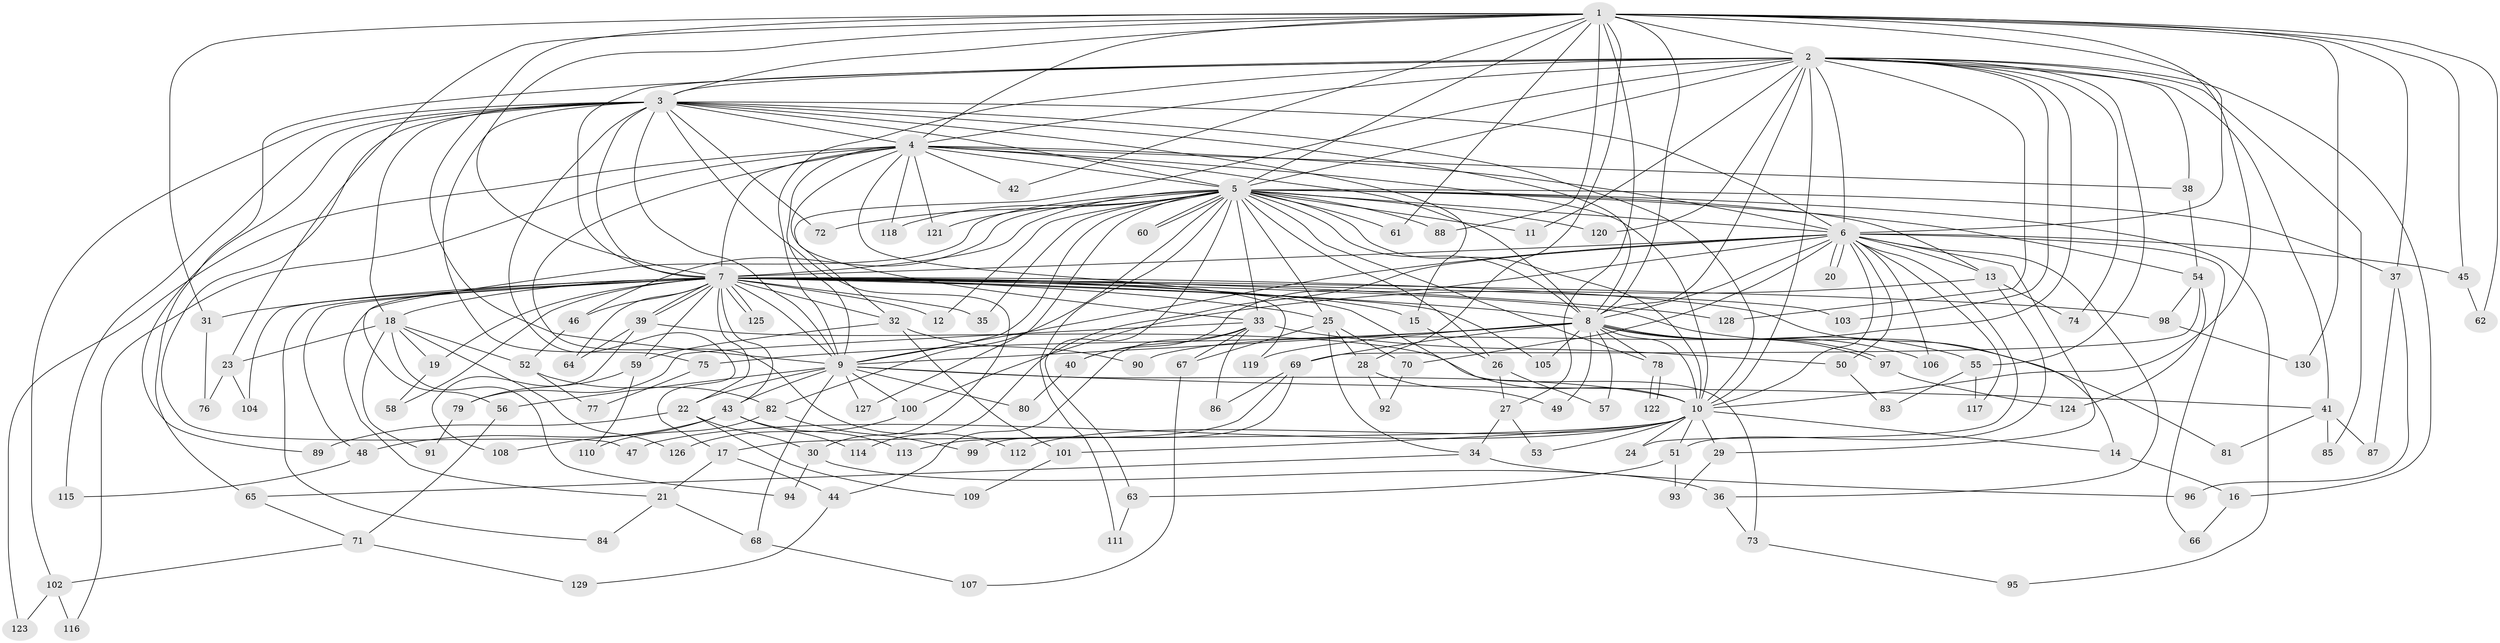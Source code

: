 // Generated by graph-tools (version 1.1) at 2025/01/03/09/25 03:01:36]
// undirected, 130 vertices, 285 edges
graph export_dot {
graph [start="1"]
  node [color=gray90,style=filled];
  1;
  2;
  3;
  4;
  5;
  6;
  7;
  8;
  9;
  10;
  11;
  12;
  13;
  14;
  15;
  16;
  17;
  18;
  19;
  20;
  21;
  22;
  23;
  24;
  25;
  26;
  27;
  28;
  29;
  30;
  31;
  32;
  33;
  34;
  35;
  36;
  37;
  38;
  39;
  40;
  41;
  42;
  43;
  44;
  45;
  46;
  47;
  48;
  49;
  50;
  51;
  52;
  53;
  54;
  55;
  56;
  57;
  58;
  59;
  60;
  61;
  62;
  63;
  64;
  65;
  66;
  67;
  68;
  69;
  70;
  71;
  72;
  73;
  74;
  75;
  76;
  77;
  78;
  79;
  80;
  81;
  82;
  83;
  84;
  85;
  86;
  87;
  88;
  89;
  90;
  91;
  92;
  93;
  94;
  95;
  96;
  97;
  98;
  99;
  100;
  101;
  102;
  103;
  104;
  105;
  106;
  107;
  108;
  109;
  110;
  111;
  112;
  113;
  114;
  115;
  116;
  117;
  118;
  119;
  120;
  121;
  122;
  123;
  124;
  125;
  126;
  127;
  128;
  129;
  130;
  1 -- 2;
  1 -- 3;
  1 -- 4;
  1 -- 5;
  1 -- 6;
  1 -- 7;
  1 -- 8;
  1 -- 9;
  1 -- 10;
  1 -- 23;
  1 -- 27;
  1 -- 28;
  1 -- 31;
  1 -- 37;
  1 -- 42;
  1 -- 45;
  1 -- 61;
  1 -- 62;
  1 -- 88;
  1 -- 130;
  2 -- 3;
  2 -- 4;
  2 -- 5;
  2 -- 6;
  2 -- 7;
  2 -- 8;
  2 -- 9;
  2 -- 10;
  2 -- 11;
  2 -- 16;
  2 -- 32;
  2 -- 38;
  2 -- 41;
  2 -- 55;
  2 -- 65;
  2 -- 74;
  2 -- 85;
  2 -- 90;
  2 -- 103;
  2 -- 120;
  2 -- 128;
  3 -- 4;
  3 -- 5;
  3 -- 6;
  3 -- 7;
  3 -- 8;
  3 -- 9;
  3 -- 10;
  3 -- 15;
  3 -- 17;
  3 -- 18;
  3 -- 30;
  3 -- 47;
  3 -- 72;
  3 -- 75;
  3 -- 89;
  3 -- 102;
  3 -- 115;
  4 -- 5;
  4 -- 6;
  4 -- 7;
  4 -- 8;
  4 -- 9;
  4 -- 10;
  4 -- 33;
  4 -- 38;
  4 -- 42;
  4 -- 112;
  4 -- 116;
  4 -- 118;
  4 -- 119;
  4 -- 121;
  4 -- 123;
  5 -- 6;
  5 -- 7;
  5 -- 8;
  5 -- 9;
  5 -- 10;
  5 -- 11;
  5 -- 12;
  5 -- 13;
  5 -- 25;
  5 -- 26;
  5 -- 33;
  5 -- 35;
  5 -- 37;
  5 -- 46;
  5 -- 54;
  5 -- 56;
  5 -- 60;
  5 -- 60;
  5 -- 61;
  5 -- 63;
  5 -- 72;
  5 -- 78;
  5 -- 82;
  5 -- 88;
  5 -- 95;
  5 -- 111;
  5 -- 118;
  5 -- 120;
  5 -- 121;
  5 -- 127;
  6 -- 7;
  6 -- 8;
  6 -- 9;
  6 -- 10;
  6 -- 13;
  6 -- 20;
  6 -- 20;
  6 -- 24;
  6 -- 29;
  6 -- 36;
  6 -- 40;
  6 -- 45;
  6 -- 50;
  6 -- 66;
  6 -- 70;
  6 -- 106;
  6 -- 114;
  6 -- 117;
  7 -- 8;
  7 -- 9;
  7 -- 10;
  7 -- 12;
  7 -- 14;
  7 -- 15;
  7 -- 18;
  7 -- 19;
  7 -- 21;
  7 -- 22;
  7 -- 25;
  7 -- 31;
  7 -- 32;
  7 -- 35;
  7 -- 39;
  7 -- 39;
  7 -- 43;
  7 -- 46;
  7 -- 48;
  7 -- 58;
  7 -- 59;
  7 -- 64;
  7 -- 81;
  7 -- 84;
  7 -- 98;
  7 -- 103;
  7 -- 104;
  7 -- 105;
  7 -- 125;
  7 -- 125;
  7 -- 128;
  8 -- 9;
  8 -- 10;
  8 -- 49;
  8 -- 55;
  8 -- 57;
  8 -- 69;
  8 -- 75;
  8 -- 78;
  8 -- 97;
  8 -- 97;
  8 -- 105;
  8 -- 106;
  8 -- 119;
  9 -- 10;
  9 -- 22;
  9 -- 41;
  9 -- 43;
  9 -- 56;
  9 -- 68;
  9 -- 80;
  9 -- 100;
  9 -- 127;
  10 -- 14;
  10 -- 17;
  10 -- 24;
  10 -- 29;
  10 -- 47;
  10 -- 51;
  10 -- 53;
  10 -- 101;
  10 -- 112;
  13 -- 51;
  13 -- 74;
  13 -- 100;
  14 -- 16;
  15 -- 26;
  16 -- 66;
  17 -- 21;
  17 -- 44;
  18 -- 19;
  18 -- 23;
  18 -- 52;
  18 -- 91;
  18 -- 94;
  18 -- 126;
  19 -- 58;
  21 -- 68;
  21 -- 84;
  22 -- 30;
  22 -- 89;
  22 -- 109;
  23 -- 76;
  23 -- 104;
  25 -- 28;
  25 -- 34;
  25 -- 67;
  25 -- 70;
  26 -- 27;
  26 -- 57;
  27 -- 34;
  27 -- 53;
  28 -- 49;
  28 -- 92;
  29 -- 93;
  30 -- 36;
  30 -- 94;
  31 -- 76;
  32 -- 59;
  32 -- 90;
  32 -- 101;
  33 -- 40;
  33 -- 44;
  33 -- 50;
  33 -- 67;
  33 -- 79;
  33 -- 86;
  34 -- 65;
  34 -- 96;
  36 -- 73;
  37 -- 87;
  37 -- 96;
  38 -- 54;
  39 -- 64;
  39 -- 73;
  39 -- 108;
  40 -- 80;
  41 -- 81;
  41 -- 85;
  41 -- 87;
  43 -- 48;
  43 -- 108;
  43 -- 113;
  43 -- 114;
  44 -- 129;
  45 -- 62;
  46 -- 52;
  48 -- 115;
  50 -- 83;
  51 -- 63;
  51 -- 93;
  52 -- 77;
  52 -- 82;
  54 -- 69;
  54 -- 98;
  54 -- 124;
  55 -- 83;
  55 -- 117;
  56 -- 71;
  59 -- 79;
  59 -- 110;
  63 -- 111;
  65 -- 71;
  67 -- 107;
  68 -- 107;
  69 -- 86;
  69 -- 99;
  69 -- 113;
  70 -- 92;
  71 -- 102;
  71 -- 129;
  73 -- 95;
  75 -- 77;
  78 -- 122;
  78 -- 122;
  79 -- 91;
  82 -- 99;
  82 -- 110;
  97 -- 124;
  98 -- 130;
  100 -- 126;
  101 -- 109;
  102 -- 116;
  102 -- 123;
}

